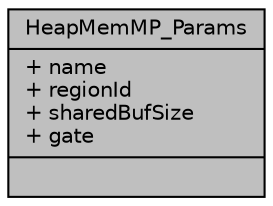 digraph "HeapMemMP_Params"
{
  edge [fontname="Helvetica",fontsize="10",labelfontname="Helvetica",labelfontsize="10"];
  node [fontname="Helvetica",fontsize="10",shape=record];
  Node1 [label="{HeapMemMP_Params\n|+ name\l+ regionId\l+ sharedBufSize\l+ gate\l|}",height=0.2,width=0.4,color="black", fillcolor="grey75", style="filled", fontcolor="black"];
}
